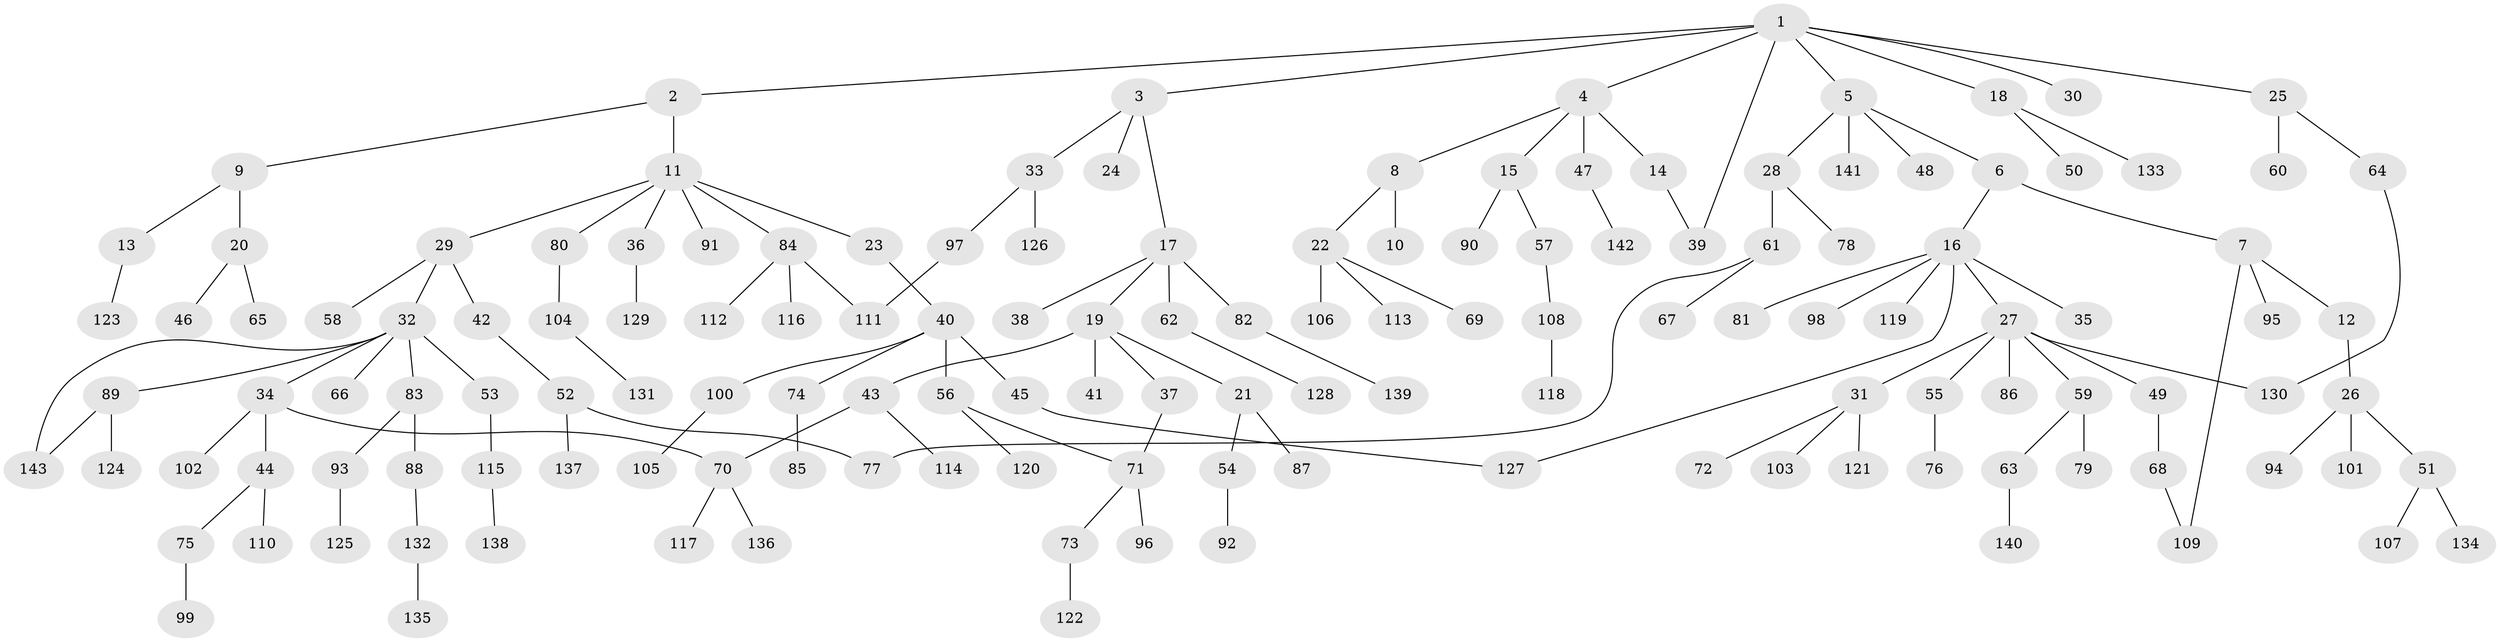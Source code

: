 // Generated by graph-tools (version 1.1) at 2025/41/03/09/25 04:41:47]
// undirected, 143 vertices, 151 edges
graph export_dot {
graph [start="1"]
  node [color=gray90,style=filled];
  1;
  2;
  3;
  4;
  5;
  6;
  7;
  8;
  9;
  10;
  11;
  12;
  13;
  14;
  15;
  16;
  17;
  18;
  19;
  20;
  21;
  22;
  23;
  24;
  25;
  26;
  27;
  28;
  29;
  30;
  31;
  32;
  33;
  34;
  35;
  36;
  37;
  38;
  39;
  40;
  41;
  42;
  43;
  44;
  45;
  46;
  47;
  48;
  49;
  50;
  51;
  52;
  53;
  54;
  55;
  56;
  57;
  58;
  59;
  60;
  61;
  62;
  63;
  64;
  65;
  66;
  67;
  68;
  69;
  70;
  71;
  72;
  73;
  74;
  75;
  76;
  77;
  78;
  79;
  80;
  81;
  82;
  83;
  84;
  85;
  86;
  87;
  88;
  89;
  90;
  91;
  92;
  93;
  94;
  95;
  96;
  97;
  98;
  99;
  100;
  101;
  102;
  103;
  104;
  105;
  106;
  107;
  108;
  109;
  110;
  111;
  112;
  113;
  114;
  115;
  116;
  117;
  118;
  119;
  120;
  121;
  122;
  123;
  124;
  125;
  126;
  127;
  128;
  129;
  130;
  131;
  132;
  133;
  134;
  135;
  136;
  137;
  138;
  139;
  140;
  141;
  142;
  143;
  1 -- 2;
  1 -- 3;
  1 -- 4;
  1 -- 5;
  1 -- 18;
  1 -- 25;
  1 -- 30;
  1 -- 39;
  2 -- 9;
  2 -- 11;
  3 -- 17;
  3 -- 24;
  3 -- 33;
  4 -- 8;
  4 -- 14;
  4 -- 15;
  4 -- 47;
  5 -- 6;
  5 -- 28;
  5 -- 48;
  5 -- 141;
  6 -- 7;
  6 -- 16;
  7 -- 12;
  7 -- 95;
  7 -- 109;
  8 -- 10;
  8 -- 22;
  9 -- 13;
  9 -- 20;
  11 -- 23;
  11 -- 29;
  11 -- 36;
  11 -- 80;
  11 -- 84;
  11 -- 91;
  12 -- 26;
  13 -- 123;
  14 -- 39;
  15 -- 57;
  15 -- 90;
  16 -- 27;
  16 -- 35;
  16 -- 81;
  16 -- 98;
  16 -- 119;
  16 -- 127;
  17 -- 19;
  17 -- 38;
  17 -- 62;
  17 -- 82;
  18 -- 50;
  18 -- 133;
  19 -- 21;
  19 -- 37;
  19 -- 41;
  19 -- 43;
  20 -- 46;
  20 -- 65;
  21 -- 54;
  21 -- 87;
  22 -- 69;
  22 -- 106;
  22 -- 113;
  23 -- 40;
  25 -- 60;
  25 -- 64;
  26 -- 51;
  26 -- 94;
  26 -- 101;
  27 -- 31;
  27 -- 49;
  27 -- 55;
  27 -- 59;
  27 -- 86;
  27 -- 130;
  28 -- 61;
  28 -- 78;
  29 -- 32;
  29 -- 42;
  29 -- 58;
  31 -- 72;
  31 -- 103;
  31 -- 121;
  32 -- 34;
  32 -- 53;
  32 -- 66;
  32 -- 83;
  32 -- 89;
  32 -- 143;
  33 -- 97;
  33 -- 126;
  34 -- 44;
  34 -- 70;
  34 -- 102;
  36 -- 129;
  37 -- 71;
  40 -- 45;
  40 -- 56;
  40 -- 74;
  40 -- 100;
  42 -- 52;
  43 -- 114;
  43 -- 70;
  44 -- 75;
  44 -- 110;
  45 -- 127;
  47 -- 142;
  49 -- 68;
  51 -- 107;
  51 -- 134;
  52 -- 137;
  52 -- 77;
  53 -- 115;
  54 -- 92;
  55 -- 76;
  56 -- 71;
  56 -- 120;
  57 -- 108;
  59 -- 63;
  59 -- 79;
  61 -- 67;
  61 -- 77;
  62 -- 128;
  63 -- 140;
  64 -- 130;
  68 -- 109;
  70 -- 117;
  70 -- 136;
  71 -- 73;
  71 -- 96;
  73 -- 122;
  74 -- 85;
  75 -- 99;
  80 -- 104;
  82 -- 139;
  83 -- 88;
  83 -- 93;
  84 -- 112;
  84 -- 116;
  84 -- 111;
  88 -- 132;
  89 -- 124;
  89 -- 143;
  93 -- 125;
  97 -- 111;
  100 -- 105;
  104 -- 131;
  108 -- 118;
  115 -- 138;
  132 -- 135;
}
